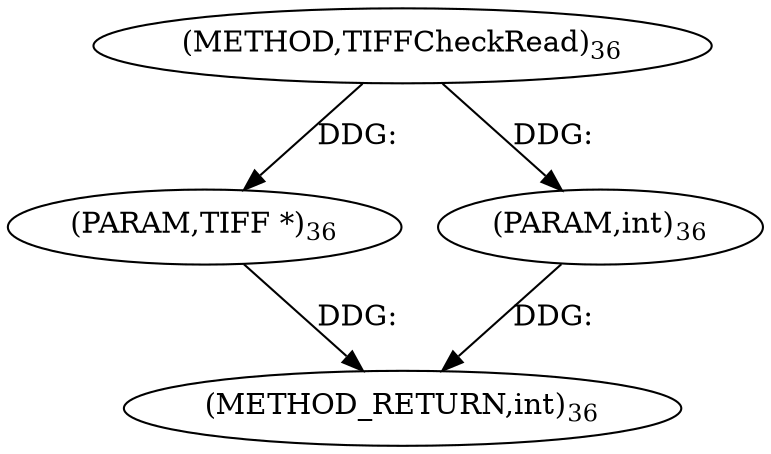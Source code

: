 digraph "TIFFCheckRead" {  
"73956" [label = <(METHOD,TIFFCheckRead)<SUB>36</SUB>> ]
"73959" [label = <(METHOD_RETURN,int)<SUB>36</SUB>> ]
"73957" [label = <(PARAM,TIFF *)<SUB>36</SUB>> ]
"73958" [label = <(PARAM,int)<SUB>36</SUB>> ]
  "73957" -> "73959"  [ label = "DDG: "] 
  "73958" -> "73959"  [ label = "DDG: "] 
  "73956" -> "73957"  [ label = "DDG: "] 
  "73956" -> "73958"  [ label = "DDG: "] 
}
